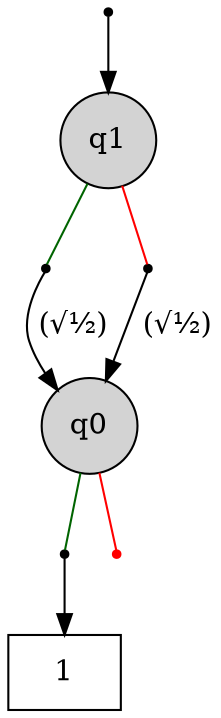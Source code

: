 digraph "DD" {
graph [center=true, ordering=out];
node [shape=circle, center=true];
"T" [ shape = box, label="1" ];
"R" [label="", shape=point];
"0" [ label="q1" ,style=filled, fillcolor=lightgray ];
"0h0"  [label="", shape=point];
"0h2"  [label="", shape=point];
"1" [ label="q0" ,style=filled, fillcolor=lightgray ];
"1h0"  [label="", shape=point ];
"1h2"  [label="", shape=point , fillcolor=red, color=red];

"R" -> "0"
{rank=same; "0h0" "0h2"}
"0" -> "0h0" [arrowhead=none,color=darkgreen];
"0h0" -> "1" [label=" (√½)" ];
"0" -> "0h2" [arrowhead=none,color=red];
"0h2" -> "1" [label=" (√½)" ];
{rank=same; "1h0" "1h2"}
"1" -> "1h0" [arrowhead=none,color=darkgreen];
"1h0"-> "T";
"1" -> "1h2" [arrowhead=none,color=red];

}
